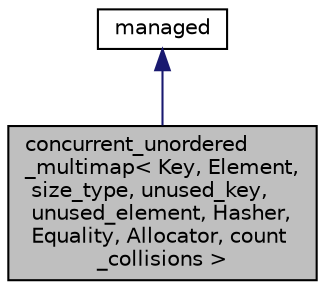 digraph "concurrent_unordered_multimap&lt; Key, Element, size_type, unused_key, unused_element, Hasher, Equality, Allocator, count_collisions &gt;"
{
  edge [fontname="Helvetica",fontsize="10",labelfontname="Helvetica",labelfontsize="10"];
  node [fontname="Helvetica",fontsize="10",shape=record];
  Node2 [label="concurrent_unordered\l_multimap\< Key, Element,\l size_type, unused_key,\l unused_element, Hasher,\l Equality, Allocator, count\l_collisions \>",height=0.2,width=0.4,color="black", fillcolor="grey75", style="filled", fontcolor="black"];
  Node3 -> Node2 [dir="back",color="midnightblue",fontsize="10",style="solid",fontname="Helvetica"];
  Node3 [label="managed",height=0.2,width=0.4,color="black", fillcolor="white", style="filled",URL="$structmanaged.html"];
}
